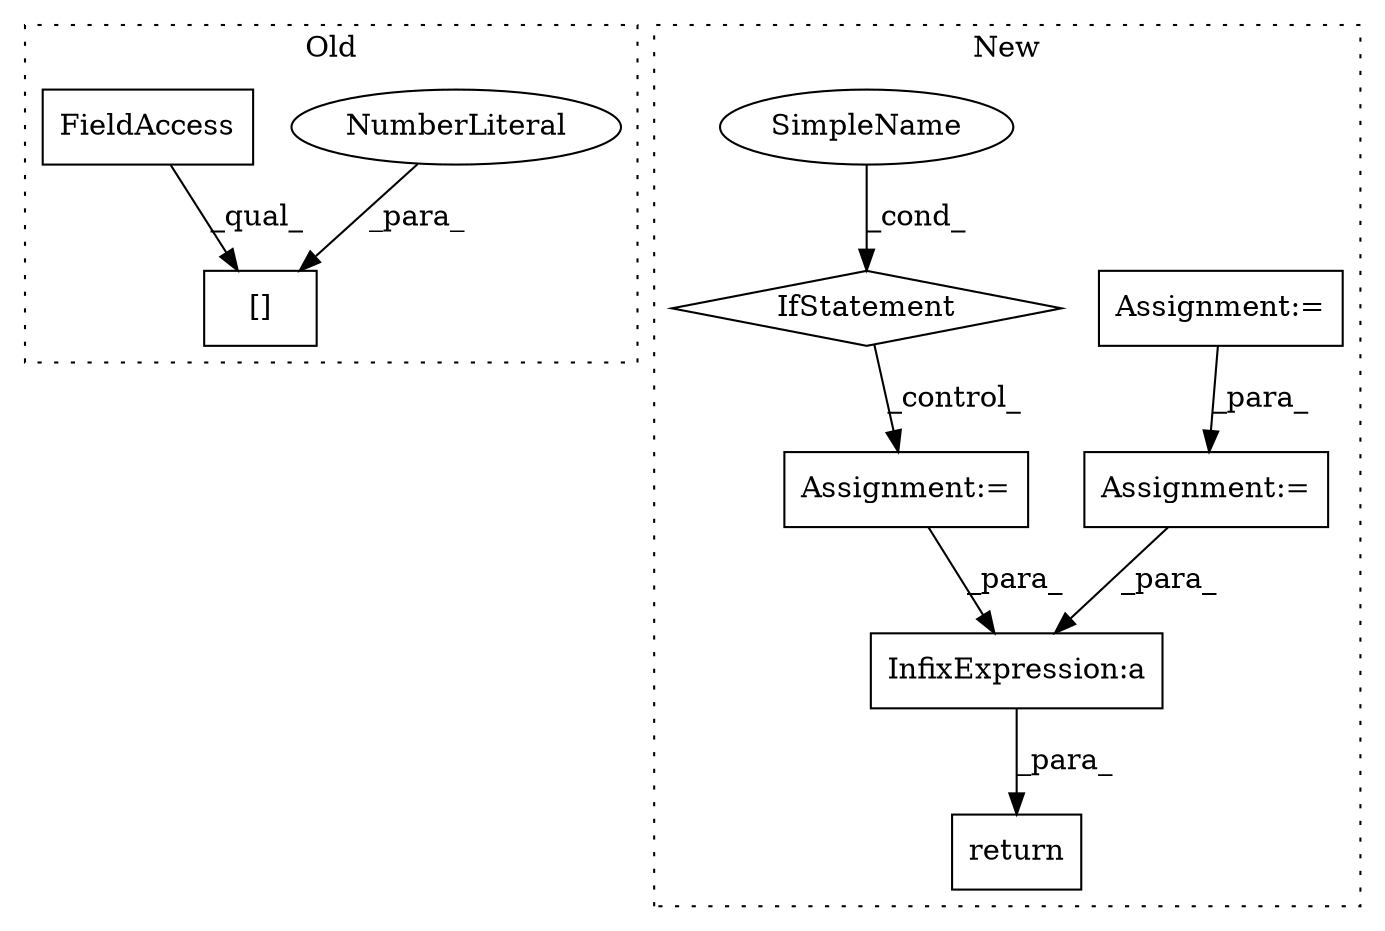 digraph G {
subgraph cluster0 {
1 [label="[]" a="2" s="2386,2397" l="10,1" shape="box"];
5 [label="NumberLiteral" a="34" s="2396" l="1" shape="ellipse"];
6 [label="FieldAccess" a="22" s="2386" l="9" shape="box"];
label = "Old";
style="dotted";
}
subgraph cluster1 {
2 [label="return" a="41" s="2768" l="7" shape="box"];
3 [label="Assignment:=" a="7" s="2580" l="1" shape="box"];
4 [label="Assignment:=" a="7" s="2672" l="46" shape="box"];
7 [label="Assignment:=" a="7" s="2455" l="1" shape="box"];
8 [label="IfStatement" a="25" s="2399,2441" l="4,2" shape="diamond"];
9 [label="InfixExpression:a" a="27" s="2750" l="3" shape="box"];
10 [label="SimpleName" a="42" s="" l="" shape="ellipse"];
label = "New";
style="dotted";
}
3 -> 9 [label="_para_"];
4 -> 3 [label="_para_"];
5 -> 1 [label="_para_"];
6 -> 1 [label="_qual_"];
7 -> 9 [label="_para_"];
8 -> 7 [label="_control_"];
9 -> 2 [label="_para_"];
10 -> 8 [label="_cond_"];
}
